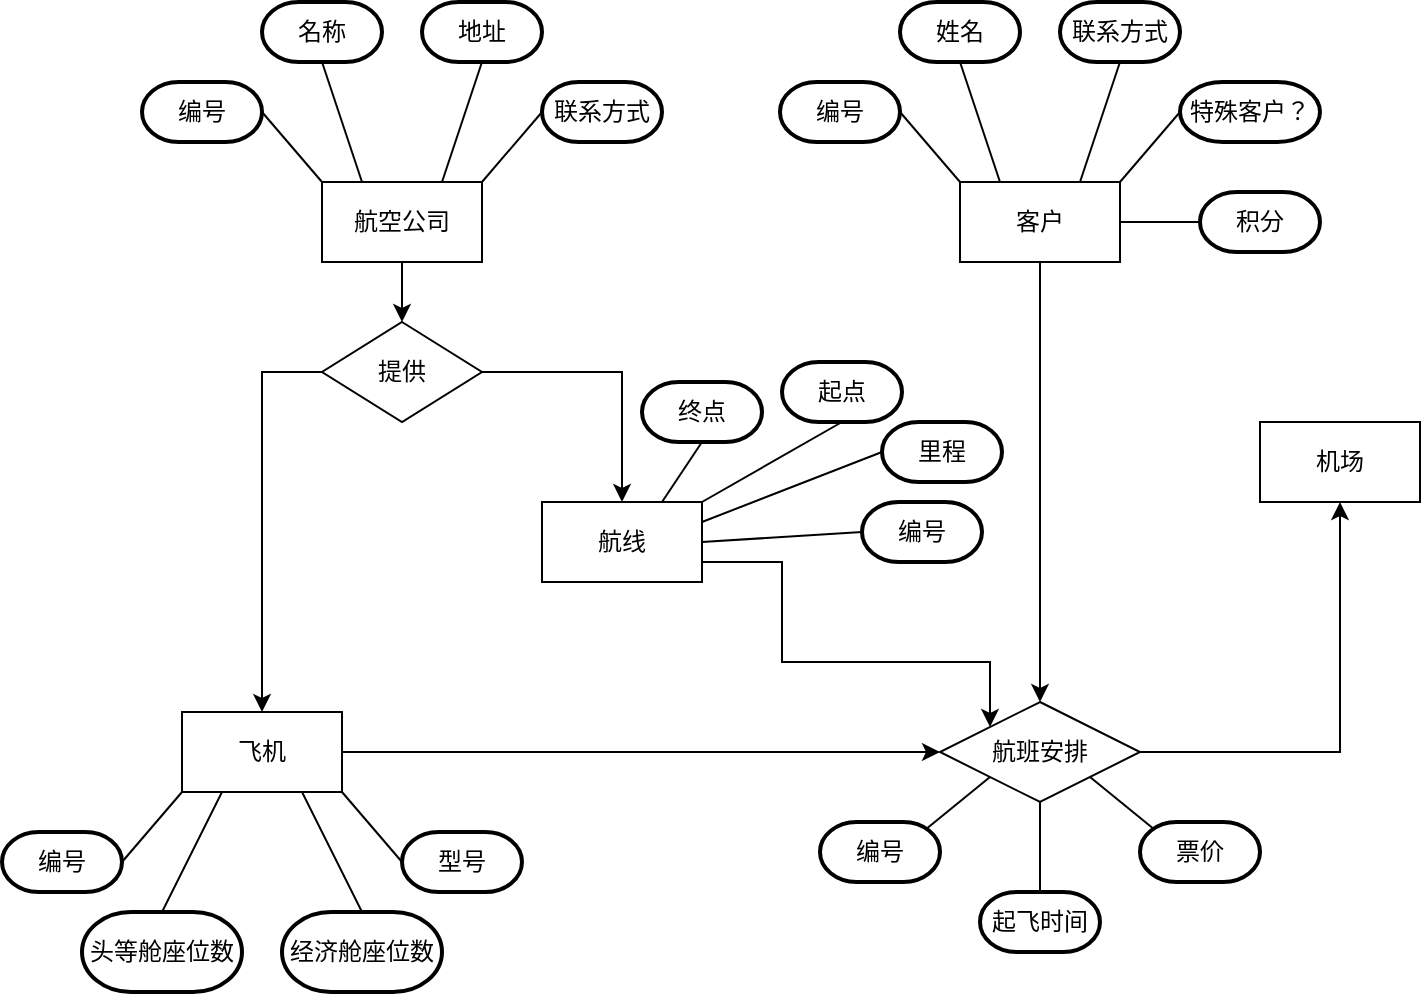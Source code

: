 <mxfile version="13.10.8" type="github">
  <diagram id="9x_7SDjcbURhjncNvjT7" name="Page-1">
    <mxGraphModel dx="606" dy="467" grid="1" gridSize="10" guides="1" tooltips="1" connect="1" arrows="1" fold="1" page="1" pageScale="1" pageWidth="827" pageHeight="1169" math="0" shadow="0">
      <root>
        <mxCell id="0" />
        <mxCell id="1" parent="0" />
        <mxCell id="jJX4rCLtaQs6YIwThEBa-51" style="edgeStyle=orthogonalEdgeStyle;rounded=0;orthogonalLoop=1;jettySize=auto;html=1;exitX=0.5;exitY=1;exitDx=0;exitDy=0;entryX=0.5;entryY=0;entryDx=0;entryDy=0;" edge="1" parent="1" source="jJX4rCLtaQs6YIwThEBa-1" target="jJX4rCLtaQs6YIwThEBa-47">
          <mxGeometry relative="1" as="geometry" />
        </mxCell>
        <mxCell id="jJX4rCLtaQs6YIwThEBa-1" value="航空公司" style="rounded=0;whiteSpace=wrap;html=1;" vertex="1" parent="1">
          <mxGeometry x="210" y="120" width="80" height="40" as="geometry" />
        </mxCell>
        <mxCell id="jJX4rCLtaQs6YIwThEBa-60" style="edgeStyle=orthogonalEdgeStyle;rounded=0;orthogonalLoop=1;jettySize=auto;html=1;exitX=1;exitY=0.5;exitDx=0;exitDy=0;entryX=0;entryY=0.5;entryDx=0;entryDy=0;" edge="1" parent="1" source="jJX4rCLtaQs6YIwThEBa-2" target="jJX4rCLtaQs6YIwThEBa-52">
          <mxGeometry relative="1" as="geometry" />
        </mxCell>
        <mxCell id="jJX4rCLtaQs6YIwThEBa-2" value="飞机" style="rounded=0;whiteSpace=wrap;html=1;" vertex="1" parent="1">
          <mxGeometry x="140" y="385" width="80" height="40" as="geometry" />
        </mxCell>
        <mxCell id="jJX4rCLtaQs6YIwThEBa-70" style="edgeStyle=orthogonalEdgeStyle;rounded=0;orthogonalLoop=1;jettySize=auto;html=1;exitX=0.5;exitY=1;exitDx=0;exitDy=0;entryX=0.5;entryY=0;entryDx=0;entryDy=0;" edge="1" parent="1" source="jJX4rCLtaQs6YIwThEBa-3" target="jJX4rCLtaQs6YIwThEBa-52">
          <mxGeometry relative="1" as="geometry" />
        </mxCell>
        <mxCell id="jJX4rCLtaQs6YIwThEBa-3" value="客户" style="rounded=0;whiteSpace=wrap;html=1;" vertex="1" parent="1">
          <mxGeometry x="529" y="120" width="80" height="40" as="geometry" />
        </mxCell>
        <mxCell id="jJX4rCLtaQs6YIwThEBa-61" style="edgeStyle=orthogonalEdgeStyle;rounded=0;orthogonalLoop=1;jettySize=auto;html=1;exitX=1;exitY=0.75;exitDx=0;exitDy=0;entryX=0;entryY=0;entryDx=0;entryDy=0;" edge="1" parent="1" source="jJX4rCLtaQs6YIwThEBa-4" target="jJX4rCLtaQs6YIwThEBa-52">
          <mxGeometry relative="1" as="geometry">
            <Array as="points">
              <mxPoint x="440" y="310" />
              <mxPoint x="440" y="360" />
              <mxPoint x="544" y="360" />
            </Array>
          </mxGeometry>
        </mxCell>
        <mxCell id="jJX4rCLtaQs6YIwThEBa-4" value="航线" style="rounded=0;whiteSpace=wrap;html=1;" vertex="1" parent="1">
          <mxGeometry x="320" y="280" width="80" height="40" as="geometry" />
        </mxCell>
        <mxCell id="jJX4rCLtaQs6YIwThEBa-5" value="机场" style="rounded=0;whiteSpace=wrap;html=1;" vertex="1" parent="1">
          <mxGeometry x="679" y="240" width="80" height="40" as="geometry" />
        </mxCell>
        <mxCell id="jJX4rCLtaQs6YIwThEBa-6" value="编号" style="strokeWidth=2;html=1;shape=mxgraph.flowchart.terminator;whiteSpace=wrap;" vertex="1" parent="1">
          <mxGeometry x="120" y="70" width="60" height="30" as="geometry" />
        </mxCell>
        <mxCell id="jJX4rCLtaQs6YIwThEBa-7" value="编号" style="strokeWidth=2;html=1;shape=mxgraph.flowchart.terminator;whiteSpace=wrap;" vertex="1" parent="1">
          <mxGeometry x="439" y="70" width="60" height="30" as="geometry" />
        </mxCell>
        <mxCell id="jJX4rCLtaQs6YIwThEBa-8" value="编号" style="strokeWidth=2;html=1;shape=mxgraph.flowchart.terminator;whiteSpace=wrap;" vertex="1" parent="1">
          <mxGeometry x="50" y="445" width="60" height="30" as="geometry" />
        </mxCell>
        <mxCell id="jJX4rCLtaQs6YIwThEBa-9" value="编号" style="strokeWidth=2;html=1;shape=mxgraph.flowchart.terminator;whiteSpace=wrap;" vertex="1" parent="1">
          <mxGeometry x="480" y="280" width="60" height="30" as="geometry" />
        </mxCell>
        <mxCell id="jJX4rCLtaQs6YIwThEBa-10" value="名称" style="strokeWidth=2;html=1;shape=mxgraph.flowchart.terminator;whiteSpace=wrap;" vertex="1" parent="1">
          <mxGeometry x="180" y="30" width="60" height="30" as="geometry" />
        </mxCell>
        <mxCell id="jJX4rCLtaQs6YIwThEBa-11" value="地址" style="strokeWidth=2;html=1;shape=mxgraph.flowchart.terminator;whiteSpace=wrap;" vertex="1" parent="1">
          <mxGeometry x="260" y="30" width="60" height="30" as="geometry" />
        </mxCell>
        <mxCell id="jJX4rCLtaQs6YIwThEBa-12" value="联系方式" style="strokeWidth=2;html=1;shape=mxgraph.flowchart.terminator;whiteSpace=wrap;" vertex="1" parent="1">
          <mxGeometry x="320" y="70" width="60" height="30" as="geometry" />
        </mxCell>
        <mxCell id="jJX4rCLtaQs6YIwThEBa-16" value="" style="endArrow=none;html=1;entryX=1;entryY=0.5;entryDx=0;entryDy=0;entryPerimeter=0;exitX=0;exitY=0;exitDx=0;exitDy=0;" edge="1" parent="1" source="jJX4rCLtaQs6YIwThEBa-1" target="jJX4rCLtaQs6YIwThEBa-6">
          <mxGeometry width="50" height="50" relative="1" as="geometry">
            <mxPoint x="390" y="270" as="sourcePoint" />
            <mxPoint x="440" y="220" as="targetPoint" />
          </mxGeometry>
        </mxCell>
        <mxCell id="jJX4rCLtaQs6YIwThEBa-17" value="" style="endArrow=none;html=1;entryX=0.5;entryY=1;entryDx=0;entryDy=0;entryPerimeter=0;exitX=0.25;exitY=0;exitDx=0;exitDy=0;" edge="1" parent="1" source="jJX4rCLtaQs6YIwThEBa-1" target="jJX4rCLtaQs6YIwThEBa-10">
          <mxGeometry width="50" height="50" relative="1" as="geometry">
            <mxPoint x="220" y="130" as="sourcePoint" />
            <mxPoint x="190" y="95" as="targetPoint" />
          </mxGeometry>
        </mxCell>
        <mxCell id="jJX4rCLtaQs6YIwThEBa-18" value="" style="endArrow=none;html=1;entryX=0.5;entryY=1;entryDx=0;entryDy=0;entryPerimeter=0;exitX=0.75;exitY=0;exitDx=0;exitDy=0;" edge="1" parent="1" source="jJX4rCLtaQs6YIwThEBa-1" target="jJX4rCLtaQs6YIwThEBa-11">
          <mxGeometry width="50" height="50" relative="1" as="geometry">
            <mxPoint x="240" y="130" as="sourcePoint" />
            <mxPoint x="220" y="70" as="targetPoint" />
          </mxGeometry>
        </mxCell>
        <mxCell id="jJX4rCLtaQs6YIwThEBa-19" value="" style="endArrow=none;html=1;entryX=0;entryY=0.5;entryDx=0;entryDy=0;entryPerimeter=0;exitX=1;exitY=0;exitDx=0;exitDy=0;" edge="1" parent="1" source="jJX4rCLtaQs6YIwThEBa-1" target="jJX4rCLtaQs6YIwThEBa-12">
          <mxGeometry width="50" height="50" relative="1" as="geometry">
            <mxPoint x="250" y="140" as="sourcePoint" />
            <mxPoint x="230" y="80" as="targetPoint" />
          </mxGeometry>
        </mxCell>
        <mxCell id="jJX4rCLtaQs6YIwThEBa-20" value="姓名" style="strokeWidth=2;html=1;shape=mxgraph.flowchart.terminator;whiteSpace=wrap;" vertex="1" parent="1">
          <mxGeometry x="499" y="30" width="60" height="30" as="geometry" />
        </mxCell>
        <mxCell id="jJX4rCLtaQs6YIwThEBa-21" value="联系方式" style="strokeWidth=2;html=1;shape=mxgraph.flowchart.terminator;whiteSpace=wrap;" vertex="1" parent="1">
          <mxGeometry x="579" y="30" width="60" height="30" as="geometry" />
        </mxCell>
        <mxCell id="jJX4rCLtaQs6YIwThEBa-22" value="特殊客户？" style="strokeWidth=2;html=1;shape=mxgraph.flowchart.terminator;whiteSpace=wrap;" vertex="1" parent="1">
          <mxGeometry x="639" y="70" width="70" height="30" as="geometry" />
        </mxCell>
        <mxCell id="jJX4rCLtaQs6YIwThEBa-23" value="积分" style="strokeWidth=2;html=1;shape=mxgraph.flowchart.terminator;whiteSpace=wrap;" vertex="1" parent="1">
          <mxGeometry x="649" y="125" width="60" height="30" as="geometry" />
        </mxCell>
        <mxCell id="jJX4rCLtaQs6YIwThEBa-24" value="" style="endArrow=none;html=1;entryX=1;entryY=0.5;entryDx=0;entryDy=0;entryPerimeter=0;exitX=0;exitY=0;exitDx=0;exitDy=0;" edge="1" parent="1" source="jJX4rCLtaQs6YIwThEBa-3" target="jJX4rCLtaQs6YIwThEBa-7">
          <mxGeometry width="50" height="50" relative="1" as="geometry">
            <mxPoint x="259" y="130" as="sourcePoint" />
            <mxPoint x="229" y="95" as="targetPoint" />
          </mxGeometry>
        </mxCell>
        <mxCell id="jJX4rCLtaQs6YIwThEBa-25" value="" style="endArrow=none;html=1;entryX=0.5;entryY=1;entryDx=0;entryDy=0;entryPerimeter=0;exitX=0.25;exitY=0;exitDx=0;exitDy=0;" edge="1" parent="1" source="jJX4rCLtaQs6YIwThEBa-3" target="jJX4rCLtaQs6YIwThEBa-20">
          <mxGeometry width="50" height="50" relative="1" as="geometry">
            <mxPoint x="479" y="260" as="sourcePoint" />
            <mxPoint x="529" y="210" as="targetPoint" />
          </mxGeometry>
        </mxCell>
        <mxCell id="jJX4rCLtaQs6YIwThEBa-26" value="" style="endArrow=none;html=1;entryX=0.5;entryY=1;entryDx=0;entryDy=0;entryPerimeter=0;exitX=0.75;exitY=0;exitDx=0;exitDy=0;" edge="1" parent="1" source="jJX4rCLtaQs6YIwThEBa-3" target="jJX4rCLtaQs6YIwThEBa-21">
          <mxGeometry width="50" height="50" relative="1" as="geometry">
            <mxPoint x="479" y="260" as="sourcePoint" />
            <mxPoint x="529" y="210" as="targetPoint" />
          </mxGeometry>
        </mxCell>
        <mxCell id="jJX4rCLtaQs6YIwThEBa-27" value="" style="endArrow=none;html=1;entryX=0;entryY=0.5;entryDx=0;entryDy=0;entryPerimeter=0;exitX=1;exitY=0;exitDx=0;exitDy=0;" edge="1" parent="1" source="jJX4rCLtaQs6YIwThEBa-3" target="jJX4rCLtaQs6YIwThEBa-22">
          <mxGeometry width="50" height="50" relative="1" as="geometry">
            <mxPoint x="479" y="260" as="sourcePoint" />
            <mxPoint x="529" y="210" as="targetPoint" />
          </mxGeometry>
        </mxCell>
        <mxCell id="jJX4rCLtaQs6YIwThEBa-28" value="" style="endArrow=none;html=1;entryX=0;entryY=0.5;entryDx=0;entryDy=0;entryPerimeter=0;exitX=1;exitY=0.5;exitDx=0;exitDy=0;" edge="1" parent="1" source="jJX4rCLtaQs6YIwThEBa-3" target="jJX4rCLtaQs6YIwThEBa-23">
          <mxGeometry width="50" height="50" relative="1" as="geometry">
            <mxPoint x="479" y="260" as="sourcePoint" />
            <mxPoint x="529" y="210" as="targetPoint" />
          </mxGeometry>
        </mxCell>
        <mxCell id="jJX4rCLtaQs6YIwThEBa-30" value="型号" style="strokeWidth=2;html=1;shape=mxgraph.flowchart.terminator;whiteSpace=wrap;" vertex="1" parent="1">
          <mxGeometry x="250" y="445" width="60" height="30" as="geometry" />
        </mxCell>
        <mxCell id="jJX4rCLtaQs6YIwThEBa-31" value="头等舱座位数" style="strokeWidth=2;html=1;shape=mxgraph.flowchart.terminator;whiteSpace=wrap;" vertex="1" parent="1">
          <mxGeometry x="90" y="485" width="80" height="40" as="geometry" />
        </mxCell>
        <mxCell id="jJX4rCLtaQs6YIwThEBa-32" value="经济舱座位数" style="strokeWidth=2;html=1;shape=mxgraph.flowchart.terminator;whiteSpace=wrap;" vertex="1" parent="1">
          <mxGeometry x="190" y="485" width="80" height="40" as="geometry" />
        </mxCell>
        <mxCell id="jJX4rCLtaQs6YIwThEBa-33" value="" style="endArrow=none;html=1;entryX=0;entryY=1;entryDx=0;entryDy=0;exitX=1;exitY=0.5;exitDx=0;exitDy=0;exitPerimeter=0;" edge="1" parent="1" source="jJX4rCLtaQs6YIwThEBa-8" target="jJX4rCLtaQs6YIwThEBa-2">
          <mxGeometry width="50" height="50" relative="1" as="geometry">
            <mxPoint x="200" y="375" as="sourcePoint" />
            <mxPoint x="250" y="325" as="targetPoint" />
          </mxGeometry>
        </mxCell>
        <mxCell id="jJX4rCLtaQs6YIwThEBa-34" value="" style="endArrow=none;html=1;exitX=0.5;exitY=0;exitDx=0;exitDy=0;exitPerimeter=0;entryX=0.25;entryY=1;entryDx=0;entryDy=0;" edge="1" parent="1" source="jJX4rCLtaQs6YIwThEBa-31" target="jJX4rCLtaQs6YIwThEBa-2">
          <mxGeometry width="50" height="50" relative="1" as="geometry">
            <mxPoint x="200" y="375" as="sourcePoint" />
            <mxPoint x="250" y="325" as="targetPoint" />
          </mxGeometry>
        </mxCell>
        <mxCell id="jJX4rCLtaQs6YIwThEBa-35" value="" style="endArrow=none;html=1;exitX=0.5;exitY=0;exitDx=0;exitDy=0;exitPerimeter=0;entryX=0.75;entryY=1;entryDx=0;entryDy=0;" edge="1" parent="1" source="jJX4rCLtaQs6YIwThEBa-32" target="jJX4rCLtaQs6YIwThEBa-2">
          <mxGeometry width="50" height="50" relative="1" as="geometry">
            <mxPoint x="200" y="375" as="sourcePoint" />
            <mxPoint x="250" y="325" as="targetPoint" />
          </mxGeometry>
        </mxCell>
        <mxCell id="jJX4rCLtaQs6YIwThEBa-36" value="" style="endArrow=none;html=1;exitX=0;exitY=0.5;exitDx=0;exitDy=0;exitPerimeter=0;entryX=1;entryY=1;entryDx=0;entryDy=0;" edge="1" parent="1" source="jJX4rCLtaQs6YIwThEBa-30" target="jJX4rCLtaQs6YIwThEBa-2">
          <mxGeometry width="50" height="50" relative="1" as="geometry">
            <mxPoint x="200" y="375" as="sourcePoint" />
            <mxPoint x="250" y="325" as="targetPoint" />
          </mxGeometry>
        </mxCell>
        <mxCell id="jJX4rCLtaQs6YIwThEBa-38" value="里程" style="strokeWidth=2;html=1;shape=mxgraph.flowchart.terminator;whiteSpace=wrap;" vertex="1" parent="1">
          <mxGeometry x="490" y="240" width="60" height="30" as="geometry" />
        </mxCell>
        <mxCell id="jJX4rCLtaQs6YIwThEBa-39" value="起点" style="strokeWidth=2;html=1;shape=mxgraph.flowchart.terminator;whiteSpace=wrap;" vertex="1" parent="1">
          <mxGeometry x="440" y="210" width="60" height="30" as="geometry" />
        </mxCell>
        <mxCell id="jJX4rCLtaQs6YIwThEBa-40" value="终点" style="strokeWidth=2;html=1;shape=mxgraph.flowchart.terminator;whiteSpace=wrap;" vertex="1" parent="1">
          <mxGeometry x="370" y="220" width="60" height="30" as="geometry" />
        </mxCell>
        <mxCell id="jJX4rCLtaQs6YIwThEBa-49" style="edgeStyle=orthogonalEdgeStyle;rounded=0;orthogonalLoop=1;jettySize=auto;html=1;exitX=1;exitY=0.5;exitDx=0;exitDy=0;entryX=0.5;entryY=0;entryDx=0;entryDy=0;" edge="1" parent="1" source="jJX4rCLtaQs6YIwThEBa-47" target="jJX4rCLtaQs6YIwThEBa-4">
          <mxGeometry relative="1" as="geometry" />
        </mxCell>
        <mxCell id="jJX4rCLtaQs6YIwThEBa-50" style="edgeStyle=orthogonalEdgeStyle;rounded=0;orthogonalLoop=1;jettySize=auto;html=1;exitX=0;exitY=0.5;exitDx=0;exitDy=0;" edge="1" parent="1" source="jJX4rCLtaQs6YIwThEBa-47" target="jJX4rCLtaQs6YIwThEBa-2">
          <mxGeometry relative="1" as="geometry" />
        </mxCell>
        <mxCell id="jJX4rCLtaQs6YIwThEBa-47" value="提供" style="rhombus;whiteSpace=wrap;html=1;" vertex="1" parent="1">
          <mxGeometry x="210" y="190" width="80" height="50" as="geometry" />
        </mxCell>
        <mxCell id="jJX4rCLtaQs6YIwThEBa-65" style="edgeStyle=orthogonalEdgeStyle;rounded=0;orthogonalLoop=1;jettySize=auto;html=1;exitX=1;exitY=0.5;exitDx=0;exitDy=0;entryX=0.5;entryY=1;entryDx=0;entryDy=0;" edge="1" parent="1" source="jJX4rCLtaQs6YIwThEBa-52" target="jJX4rCLtaQs6YIwThEBa-5">
          <mxGeometry relative="1" as="geometry" />
        </mxCell>
        <mxCell id="jJX4rCLtaQs6YIwThEBa-52" value="航班安排" style="rhombus;whiteSpace=wrap;html=1;" vertex="1" parent="1">
          <mxGeometry x="519" y="380" width="100" height="50" as="geometry" />
        </mxCell>
        <mxCell id="jJX4rCLtaQs6YIwThEBa-54" value="" style="endArrow=none;html=1;exitX=0.75;exitY=0;exitDx=0;exitDy=0;entryX=0.5;entryY=1;entryDx=0;entryDy=0;entryPerimeter=0;" edge="1" parent="1" source="jJX4rCLtaQs6YIwThEBa-4" target="jJX4rCLtaQs6YIwThEBa-40">
          <mxGeometry width="50" height="50" relative="1" as="geometry">
            <mxPoint x="460" y="330" as="sourcePoint" />
            <mxPoint x="510" y="280" as="targetPoint" />
          </mxGeometry>
        </mxCell>
        <mxCell id="jJX4rCLtaQs6YIwThEBa-55" value="" style="endArrow=none;html=1;exitX=1;exitY=0;exitDx=0;exitDy=0;entryX=0.5;entryY=1;entryDx=0;entryDy=0;entryPerimeter=0;" edge="1" parent="1" source="jJX4rCLtaQs6YIwThEBa-4" target="jJX4rCLtaQs6YIwThEBa-39">
          <mxGeometry width="50" height="50" relative="1" as="geometry">
            <mxPoint x="460" y="330" as="sourcePoint" />
            <mxPoint x="510" y="280" as="targetPoint" />
          </mxGeometry>
        </mxCell>
        <mxCell id="jJX4rCLtaQs6YIwThEBa-56" value="" style="endArrow=none;html=1;entryX=0;entryY=0.5;entryDx=0;entryDy=0;entryPerimeter=0;exitX=1;exitY=0.25;exitDx=0;exitDy=0;" edge="1" parent="1" source="jJX4rCLtaQs6YIwThEBa-4" target="jJX4rCLtaQs6YIwThEBa-38">
          <mxGeometry width="50" height="50" relative="1" as="geometry">
            <mxPoint x="460" y="330" as="sourcePoint" />
            <mxPoint x="510" y="280" as="targetPoint" />
          </mxGeometry>
        </mxCell>
        <mxCell id="jJX4rCLtaQs6YIwThEBa-57" value="" style="endArrow=none;html=1;exitX=1;exitY=0.5;exitDx=0;exitDy=0;entryX=0;entryY=0.5;entryDx=0;entryDy=0;entryPerimeter=0;" edge="1" parent="1" source="jJX4rCLtaQs6YIwThEBa-4" target="jJX4rCLtaQs6YIwThEBa-9">
          <mxGeometry width="50" height="50" relative="1" as="geometry">
            <mxPoint x="460" y="330" as="sourcePoint" />
            <mxPoint x="510" y="280" as="targetPoint" />
          </mxGeometry>
        </mxCell>
        <mxCell id="jJX4rCLtaQs6YIwThEBa-62" value="起飞时间" style="strokeWidth=2;html=1;shape=mxgraph.flowchart.terminator;whiteSpace=wrap;" vertex="1" parent="1">
          <mxGeometry x="539" y="475" width="60" height="30" as="geometry" />
        </mxCell>
        <mxCell id="jJX4rCLtaQs6YIwThEBa-63" value="票价" style="strokeWidth=2;html=1;shape=mxgraph.flowchart.terminator;whiteSpace=wrap;" vertex="1" parent="1">
          <mxGeometry x="619" y="440" width="60" height="30" as="geometry" />
        </mxCell>
        <mxCell id="jJX4rCLtaQs6YIwThEBa-64" value="编号" style="strokeWidth=2;html=1;shape=mxgraph.flowchart.terminator;whiteSpace=wrap;" vertex="1" parent="1">
          <mxGeometry x="459" y="440" width="60" height="30" as="geometry" />
        </mxCell>
        <mxCell id="jJX4rCLtaQs6YIwThEBa-66" value="" style="endArrow=none;html=1;exitX=0.89;exitY=0.11;exitDx=0;exitDy=0;exitPerimeter=0;entryX=0;entryY=1;entryDx=0;entryDy=0;" edge="1" parent="1" source="jJX4rCLtaQs6YIwThEBa-64" target="jJX4rCLtaQs6YIwThEBa-52">
          <mxGeometry width="50" height="50" relative="1" as="geometry">
            <mxPoint x="579" y="330" as="sourcePoint" />
            <mxPoint x="629" y="280" as="targetPoint" />
          </mxGeometry>
        </mxCell>
        <mxCell id="jJX4rCLtaQs6YIwThEBa-67" value="" style="endArrow=none;html=1;exitX=0.5;exitY=0;exitDx=0;exitDy=0;exitPerimeter=0;entryX=0.5;entryY=1;entryDx=0;entryDy=0;" edge="1" parent="1" source="jJX4rCLtaQs6YIwThEBa-62" target="jJX4rCLtaQs6YIwThEBa-52">
          <mxGeometry width="50" height="50" relative="1" as="geometry">
            <mxPoint x="579" y="330" as="sourcePoint" />
            <mxPoint x="629" y="280" as="targetPoint" />
          </mxGeometry>
        </mxCell>
        <mxCell id="jJX4rCLtaQs6YIwThEBa-68" value="" style="endArrow=none;html=1;exitX=0.11;exitY=0.11;exitDx=0;exitDy=0;exitPerimeter=0;entryX=1;entryY=1;entryDx=0;entryDy=0;" edge="1" parent="1" source="jJX4rCLtaQs6YIwThEBa-63" target="jJX4rCLtaQs6YIwThEBa-52">
          <mxGeometry width="50" height="50" relative="1" as="geometry">
            <mxPoint x="579" y="330" as="sourcePoint" />
            <mxPoint x="629" y="280" as="targetPoint" />
          </mxGeometry>
        </mxCell>
      </root>
    </mxGraphModel>
  </diagram>
</mxfile>
